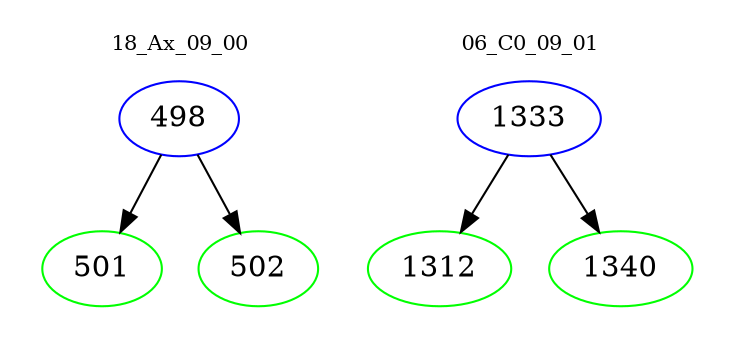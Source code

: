 digraph{
subgraph cluster_0 {
color = white
label = "18_Ax_09_00";
fontsize=10;
T0_498 [label="498", color="blue"]
T0_498 -> T0_501 [color="black"]
T0_501 [label="501", color="green"]
T0_498 -> T0_502 [color="black"]
T0_502 [label="502", color="green"]
}
subgraph cluster_1 {
color = white
label = "06_C0_09_01";
fontsize=10;
T1_1333 [label="1333", color="blue"]
T1_1333 -> T1_1312 [color="black"]
T1_1312 [label="1312", color="green"]
T1_1333 -> T1_1340 [color="black"]
T1_1340 [label="1340", color="green"]
}
}
